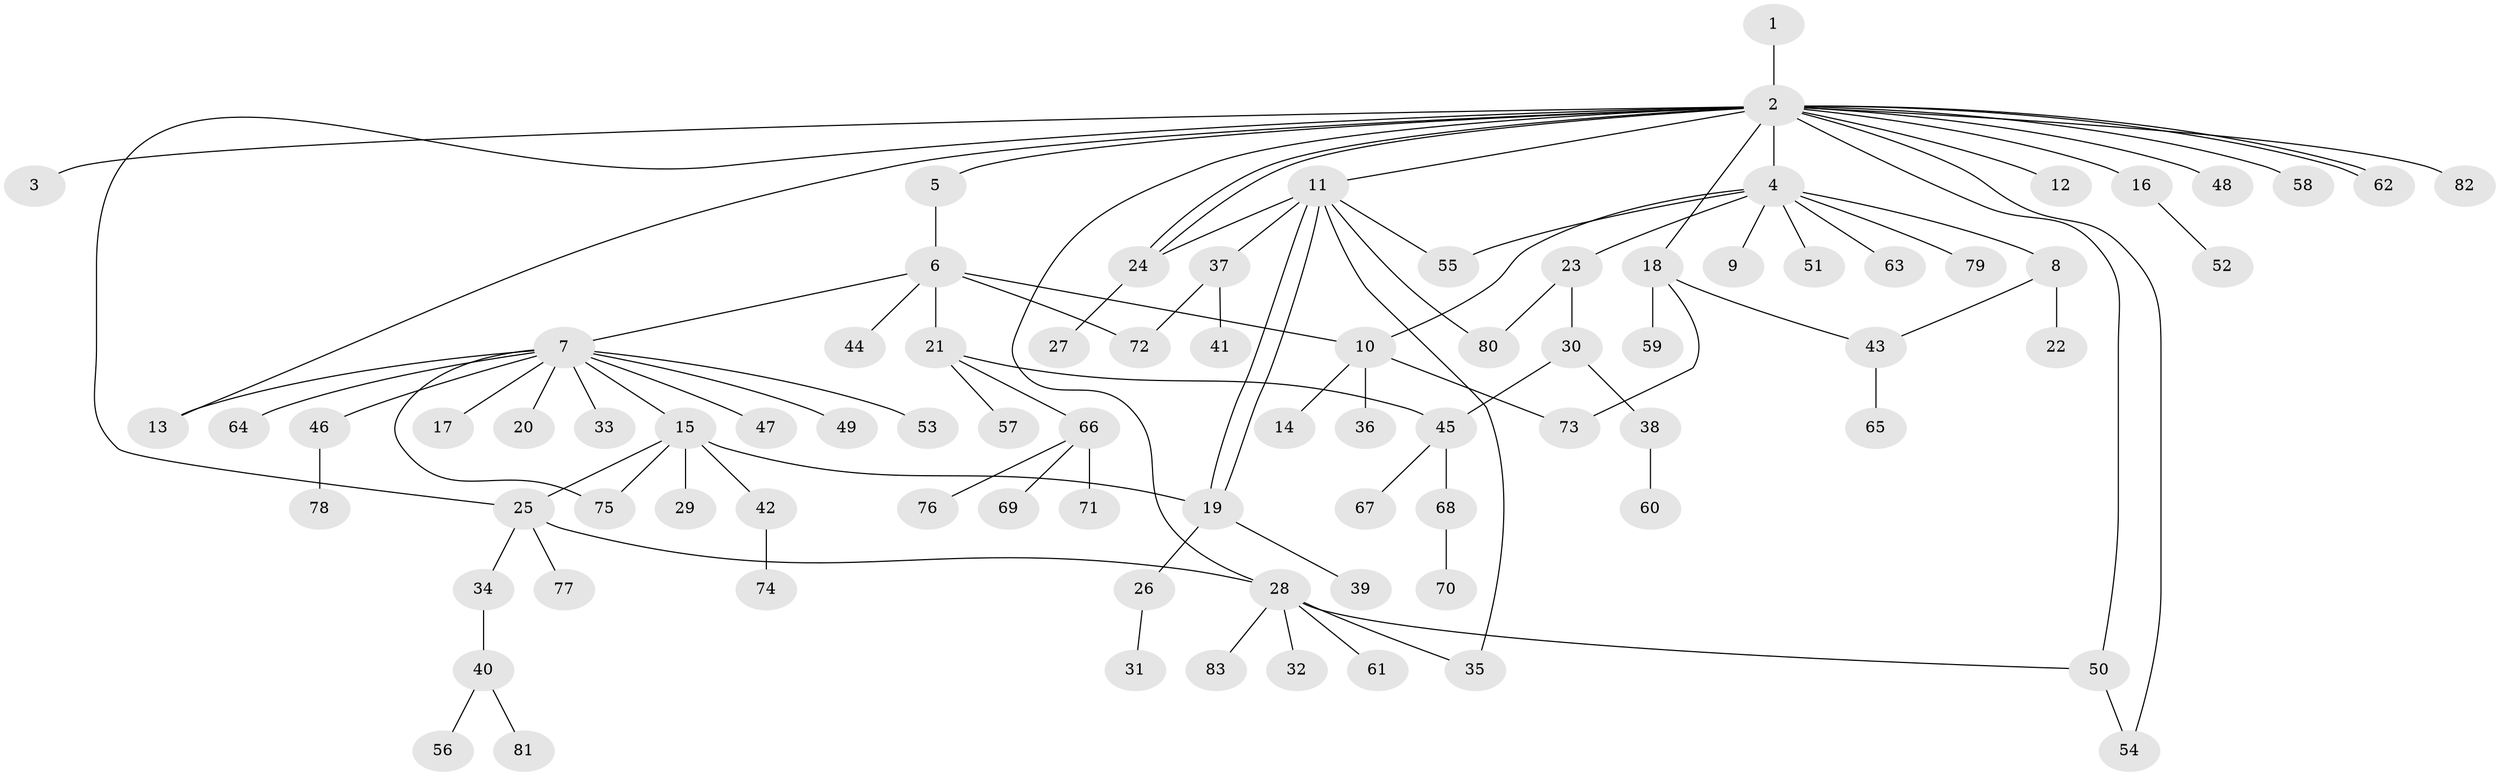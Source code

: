 // Generated by graph-tools (version 1.1) at 2025/11/02/27/25 16:11:10]
// undirected, 83 vertices, 101 edges
graph export_dot {
graph [start="1"]
  node [color=gray90,style=filled];
  1;
  2;
  3;
  4;
  5;
  6;
  7;
  8;
  9;
  10;
  11;
  12;
  13;
  14;
  15;
  16;
  17;
  18;
  19;
  20;
  21;
  22;
  23;
  24;
  25;
  26;
  27;
  28;
  29;
  30;
  31;
  32;
  33;
  34;
  35;
  36;
  37;
  38;
  39;
  40;
  41;
  42;
  43;
  44;
  45;
  46;
  47;
  48;
  49;
  50;
  51;
  52;
  53;
  54;
  55;
  56;
  57;
  58;
  59;
  60;
  61;
  62;
  63;
  64;
  65;
  66;
  67;
  68;
  69;
  70;
  71;
  72;
  73;
  74;
  75;
  76;
  77;
  78;
  79;
  80;
  81;
  82;
  83;
  1 -- 2;
  2 -- 3;
  2 -- 4;
  2 -- 5;
  2 -- 11;
  2 -- 12;
  2 -- 13;
  2 -- 16;
  2 -- 18;
  2 -- 24;
  2 -- 24;
  2 -- 25;
  2 -- 28;
  2 -- 48;
  2 -- 50;
  2 -- 54;
  2 -- 58;
  2 -- 62;
  2 -- 62;
  2 -- 82;
  4 -- 8;
  4 -- 9;
  4 -- 10;
  4 -- 23;
  4 -- 51;
  4 -- 55;
  4 -- 63;
  4 -- 79;
  5 -- 6;
  6 -- 7;
  6 -- 10;
  6 -- 21;
  6 -- 44;
  6 -- 72;
  7 -- 13;
  7 -- 15;
  7 -- 17;
  7 -- 20;
  7 -- 33;
  7 -- 46;
  7 -- 47;
  7 -- 49;
  7 -- 53;
  7 -- 64;
  7 -- 75;
  8 -- 22;
  8 -- 43;
  10 -- 14;
  10 -- 36;
  10 -- 73;
  11 -- 19;
  11 -- 19;
  11 -- 24;
  11 -- 35;
  11 -- 37;
  11 -- 55;
  11 -- 80;
  15 -- 19;
  15 -- 25;
  15 -- 29;
  15 -- 42;
  15 -- 75;
  16 -- 52;
  18 -- 43;
  18 -- 59;
  18 -- 73;
  19 -- 26;
  19 -- 39;
  21 -- 45;
  21 -- 57;
  21 -- 66;
  23 -- 30;
  23 -- 80;
  24 -- 27;
  25 -- 28;
  25 -- 34;
  25 -- 77;
  26 -- 31;
  28 -- 32;
  28 -- 35;
  28 -- 50;
  28 -- 61;
  28 -- 83;
  30 -- 38;
  30 -- 45;
  34 -- 40;
  37 -- 41;
  37 -- 72;
  38 -- 60;
  40 -- 56;
  40 -- 81;
  42 -- 74;
  43 -- 65;
  45 -- 67;
  45 -- 68;
  46 -- 78;
  50 -- 54;
  66 -- 69;
  66 -- 71;
  66 -- 76;
  68 -- 70;
}

